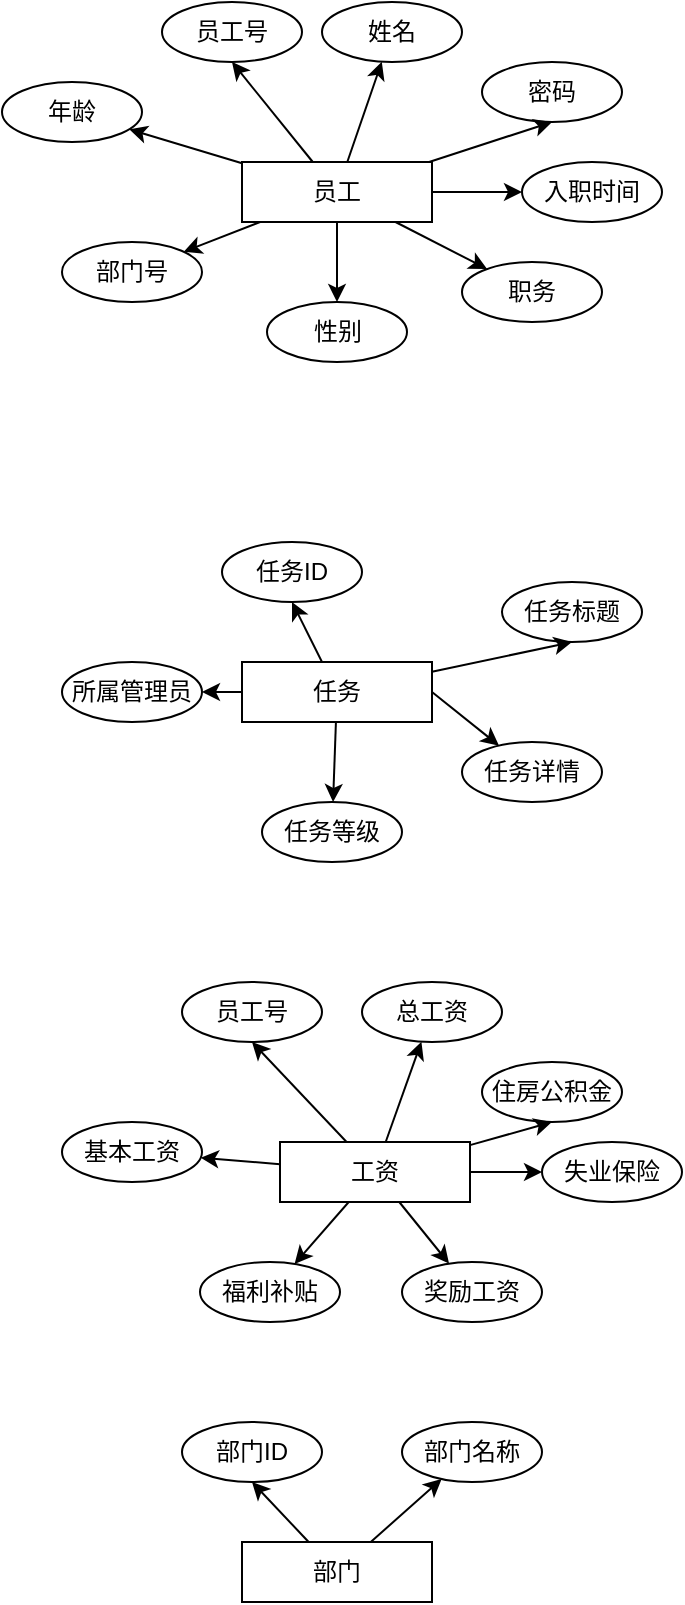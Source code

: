 <mxfile version="20.0.1" type="github"><diagram id="prtHgNgQTEPvFCAcTncT" name="Page-1"><mxGraphModel dx="976" dy="531" grid="1" gridSize="10" guides="1" tooltips="1" connect="1" arrows="1" fold="1" page="1" pageScale="1" pageWidth="827" pageHeight="1169" math="0" shadow="0"><root><mxCell id="0"/><mxCell id="1" parent="0"/><mxCell id="579KODFMOWAgZlWv-vnQ-1" value="员工" style="rounded=0;whiteSpace=wrap;html=1;" vertex="1" parent="1"><mxGeometry x="350" y="260" width="95" height="30" as="geometry"/></mxCell><mxCell id="579KODFMOWAgZlWv-vnQ-2" value="部门号" style="ellipse;whiteSpace=wrap;html=1;rounded=0;" vertex="1" parent="1"><mxGeometry x="260" y="300" width="70" height="30" as="geometry"/></mxCell><mxCell id="579KODFMOWAgZlWv-vnQ-6" value="密码" style="ellipse;whiteSpace=wrap;html=1;rounded=0;" vertex="1" parent="1"><mxGeometry x="470" y="210" width="70" height="30" as="geometry"/></mxCell><mxCell id="579KODFMOWAgZlWv-vnQ-7" value="年龄" style="ellipse;whiteSpace=wrap;html=1;rounded=0;" vertex="1" parent="1"><mxGeometry x="230" y="220" width="70" height="30" as="geometry"/></mxCell><mxCell id="579KODFMOWAgZlWv-vnQ-8" value="性别" style="ellipse;whiteSpace=wrap;html=1;rounded=0;" vertex="1" parent="1"><mxGeometry x="362.5" y="330" width="70" height="30" as="geometry"/></mxCell><mxCell id="579KODFMOWAgZlWv-vnQ-9" value="员工号" style="ellipse;whiteSpace=wrap;html=1;rounded=0;" vertex="1" parent="1"><mxGeometry x="310" y="180" width="70" height="30" as="geometry"/></mxCell><mxCell id="579KODFMOWAgZlWv-vnQ-10" value="入职时间" style="ellipse;whiteSpace=wrap;html=1;rounded=0;" vertex="1" parent="1"><mxGeometry x="490" y="260" width="70" height="30" as="geometry"/></mxCell><mxCell id="579KODFMOWAgZlWv-vnQ-11" value="姓名" style="ellipse;whiteSpace=wrap;html=1;rounded=0;" vertex="1" parent="1"><mxGeometry x="390" y="180" width="70" height="30" as="geometry"/></mxCell><mxCell id="579KODFMOWAgZlWv-vnQ-13" value="职务" style="ellipse;whiteSpace=wrap;html=1;rounded=0;" vertex="1" parent="1"><mxGeometry x="460" y="310" width="70" height="30" as="geometry"/></mxCell><mxCell id="579KODFMOWAgZlWv-vnQ-23" value="" style="endArrow=classic;html=1;rounded=0;entryX=0.5;entryY=1;entryDx=0;entryDy=0;" edge="1" parent="1" source="579KODFMOWAgZlWv-vnQ-1" target="579KODFMOWAgZlWv-vnQ-9"><mxGeometry width="50" height="50" relative="1" as="geometry"><mxPoint x="390" y="330" as="sourcePoint"/><mxPoint x="440" y="280" as="targetPoint"/></mxGeometry></mxCell><mxCell id="579KODFMOWAgZlWv-vnQ-24" value="" style="endArrow=classic;html=1;rounded=0;" edge="1" parent="1" source="579KODFMOWAgZlWv-vnQ-1" target="579KODFMOWAgZlWv-vnQ-13"><mxGeometry width="50" height="50" relative="1" as="geometry"><mxPoint x="390" y="330" as="sourcePoint"/><mxPoint x="440" y="280" as="targetPoint"/></mxGeometry></mxCell><mxCell id="579KODFMOWAgZlWv-vnQ-25" value="" style="endArrow=classic;html=1;rounded=0;exitX=1;exitY=0.5;exitDx=0;exitDy=0;" edge="1" parent="1" source="579KODFMOWAgZlWv-vnQ-1" target="579KODFMOWAgZlWv-vnQ-10"><mxGeometry width="50" height="50" relative="1" as="geometry"><mxPoint x="414" y="370" as="sourcePoint"/><mxPoint x="464" y="320" as="targetPoint"/></mxGeometry></mxCell><mxCell id="579KODFMOWAgZlWv-vnQ-26" value="" style="endArrow=classic;html=1;rounded=0;" edge="1" parent="1" source="579KODFMOWAgZlWv-vnQ-1" target="579KODFMOWAgZlWv-vnQ-8"><mxGeometry width="50" height="50" relative="1" as="geometry"><mxPoint x="430" y="380" as="sourcePoint"/><mxPoint x="480" y="330" as="targetPoint"/></mxGeometry></mxCell><mxCell id="579KODFMOWAgZlWv-vnQ-27" value="" style="endArrow=classic;html=1;rounded=0;" edge="1" parent="1" source="579KODFMOWAgZlWv-vnQ-1" target="579KODFMOWAgZlWv-vnQ-11"><mxGeometry width="50" height="50" relative="1" as="geometry"><mxPoint x="389" y="250" as="sourcePoint"/><mxPoint x="439" y="200" as="targetPoint"/></mxGeometry></mxCell><mxCell id="579KODFMOWAgZlWv-vnQ-28" value="" style="endArrow=classic;html=1;rounded=0;" edge="1" parent="1" source="579KODFMOWAgZlWv-vnQ-1" target="579KODFMOWAgZlWv-vnQ-2"><mxGeometry width="50" height="50" relative="1" as="geometry"><mxPoint x="370" y="250" as="sourcePoint"/><mxPoint x="420" y="200" as="targetPoint"/></mxGeometry></mxCell><mxCell id="579KODFMOWAgZlWv-vnQ-29" value="" style="endArrow=classic;html=1;rounded=0;entryX=0.5;entryY=1;entryDx=0;entryDy=0;" edge="1" parent="1" source="579KODFMOWAgZlWv-vnQ-1" target="579KODFMOWAgZlWv-vnQ-6"><mxGeometry width="50" height="50" relative="1" as="geometry"><mxPoint x="480" y="300" as="sourcePoint"/><mxPoint x="530" y="250" as="targetPoint"/><Array as="points"/></mxGeometry></mxCell><mxCell id="579KODFMOWAgZlWv-vnQ-30" value="" style="endArrow=classic;html=1;rounded=0;" edge="1" parent="1" source="579KODFMOWAgZlWv-vnQ-1" target="579KODFMOWAgZlWv-vnQ-7"><mxGeometry width="50" height="50" relative="1" as="geometry"><mxPoint x="389" y="260" as="sourcePoint"/><mxPoint x="439" y="210" as="targetPoint"/></mxGeometry></mxCell><mxCell id="579KODFMOWAgZlWv-vnQ-49" value="任务" style="rounded=0;whiteSpace=wrap;html=1;" vertex="1" parent="1"><mxGeometry x="350" y="510" width="95" height="30" as="geometry"/></mxCell><mxCell id="579KODFMOWAgZlWv-vnQ-51" value="任务标题" style="ellipse;whiteSpace=wrap;html=1;rounded=0;" vertex="1" parent="1"><mxGeometry x="480" y="470" width="70" height="30" as="geometry"/></mxCell><mxCell id="579KODFMOWAgZlWv-vnQ-54" value="任务ID" style="ellipse;whiteSpace=wrap;html=1;rounded=0;" vertex="1" parent="1"><mxGeometry x="340" y="450" width="70" height="30" as="geometry"/></mxCell><mxCell id="579KODFMOWAgZlWv-vnQ-55" value="任务详情" style="ellipse;whiteSpace=wrap;html=1;rounded=0;" vertex="1" parent="1"><mxGeometry x="460" y="550" width="70" height="30" as="geometry"/></mxCell><mxCell id="579KODFMOWAgZlWv-vnQ-56" value="任务等级" style="ellipse;whiteSpace=wrap;html=1;rounded=0;" vertex="1" parent="1"><mxGeometry x="360" y="580" width="70" height="30" as="geometry"/></mxCell><mxCell id="579KODFMOWAgZlWv-vnQ-57" value="所属管理员" style="ellipse;whiteSpace=wrap;html=1;rounded=0;" vertex="1" parent="1"><mxGeometry x="260" y="510" width="70" height="30" as="geometry"/></mxCell><mxCell id="579KODFMOWAgZlWv-vnQ-58" value="" style="endArrow=classic;html=1;rounded=0;entryX=0.5;entryY=1;entryDx=0;entryDy=0;" edge="1" parent="1" source="579KODFMOWAgZlWv-vnQ-49" target="579KODFMOWAgZlWv-vnQ-54"><mxGeometry width="50" height="50" relative="1" as="geometry"><mxPoint x="390" y="580" as="sourcePoint"/><mxPoint x="440" y="530" as="targetPoint"/></mxGeometry></mxCell><mxCell id="579KODFMOWAgZlWv-vnQ-59" value="" style="endArrow=classic;html=1;rounded=0;" edge="1" parent="1" source="579KODFMOWAgZlWv-vnQ-49" target="579KODFMOWAgZlWv-vnQ-57"><mxGeometry width="50" height="50" relative="1" as="geometry"><mxPoint x="390" y="580" as="sourcePoint"/><mxPoint x="440" y="530" as="targetPoint"/></mxGeometry></mxCell><mxCell id="579KODFMOWAgZlWv-vnQ-60" value="" style="endArrow=classic;html=1;rounded=0;exitX=1;exitY=0.5;exitDx=0;exitDy=0;" edge="1" parent="1" source="579KODFMOWAgZlWv-vnQ-49" target="579KODFMOWAgZlWv-vnQ-55"><mxGeometry width="50" height="50" relative="1" as="geometry"><mxPoint x="414" y="620" as="sourcePoint"/><mxPoint x="464" y="570" as="targetPoint"/></mxGeometry></mxCell><mxCell id="579KODFMOWAgZlWv-vnQ-62" value="" style="endArrow=classic;html=1;rounded=0;" edge="1" parent="1" source="579KODFMOWAgZlWv-vnQ-49" target="579KODFMOWAgZlWv-vnQ-56"><mxGeometry width="50" height="50" relative="1" as="geometry"><mxPoint x="389" y="500" as="sourcePoint"/><mxPoint x="439" y="450" as="targetPoint"/></mxGeometry></mxCell><mxCell id="579KODFMOWAgZlWv-vnQ-64" value="" style="endArrow=classic;html=1;rounded=0;entryX=0.5;entryY=1;entryDx=0;entryDy=0;" edge="1" parent="1" source="579KODFMOWAgZlWv-vnQ-49" target="579KODFMOWAgZlWv-vnQ-51"><mxGeometry width="50" height="50" relative="1" as="geometry"><mxPoint x="480" y="550" as="sourcePoint"/><mxPoint x="530" y="500" as="targetPoint"/><Array as="points"/></mxGeometry></mxCell><mxCell id="579KODFMOWAgZlWv-vnQ-66" value="工资" style="rounded=0;whiteSpace=wrap;html=1;" vertex="1" parent="1"><mxGeometry x="369" y="750" width="95" height="30" as="geometry"/></mxCell><mxCell id="579KODFMOWAgZlWv-vnQ-67" value="基本工资" style="ellipse;whiteSpace=wrap;html=1;rounded=0;" vertex="1" parent="1"><mxGeometry x="260" y="740" width="70" height="30" as="geometry"/></mxCell><mxCell id="579KODFMOWAgZlWv-vnQ-68" value="住房公积金" style="ellipse;whiteSpace=wrap;html=1;rounded=0;" vertex="1" parent="1"><mxGeometry x="470" y="710" width="70" height="30" as="geometry"/></mxCell><mxCell id="579KODFMOWAgZlWv-vnQ-70" value="福利补贴" style="ellipse;whiteSpace=wrap;html=1;rounded=0;" vertex="1" parent="1"><mxGeometry x="329" y="810" width="70" height="30" as="geometry"/></mxCell><mxCell id="579KODFMOWAgZlWv-vnQ-71" value="员工号" style="ellipse;whiteSpace=wrap;html=1;rounded=0;" vertex="1" parent="1"><mxGeometry x="320" y="670" width="70" height="30" as="geometry"/></mxCell><mxCell id="579KODFMOWAgZlWv-vnQ-72" value="失业保险" style="ellipse;whiteSpace=wrap;html=1;rounded=0;" vertex="1" parent="1"><mxGeometry x="500" y="750" width="70" height="30" as="geometry"/></mxCell><mxCell id="579KODFMOWAgZlWv-vnQ-73" value="总工资" style="ellipse;whiteSpace=wrap;html=1;rounded=0;" vertex="1" parent="1"><mxGeometry x="410" y="670" width="70" height="30" as="geometry"/></mxCell><mxCell id="579KODFMOWAgZlWv-vnQ-74" value="奖励工资" style="ellipse;whiteSpace=wrap;html=1;rounded=0;" vertex="1" parent="1"><mxGeometry x="430" y="810" width="70" height="30" as="geometry"/></mxCell><mxCell id="579KODFMOWAgZlWv-vnQ-75" value="" style="endArrow=classic;html=1;rounded=0;entryX=0.5;entryY=1;entryDx=0;entryDy=0;" edge="1" parent="1" source="579KODFMOWAgZlWv-vnQ-66" target="579KODFMOWAgZlWv-vnQ-71"><mxGeometry width="50" height="50" relative="1" as="geometry"><mxPoint x="409" y="820" as="sourcePoint"/><mxPoint x="459" y="770" as="targetPoint"/></mxGeometry></mxCell><mxCell id="579KODFMOWAgZlWv-vnQ-76" value="" style="endArrow=classic;html=1;rounded=0;" edge="1" parent="1" source="579KODFMOWAgZlWv-vnQ-66" target="579KODFMOWAgZlWv-vnQ-74"><mxGeometry width="50" height="50" relative="1" as="geometry"><mxPoint x="409" y="820" as="sourcePoint"/><mxPoint x="459" y="770" as="targetPoint"/></mxGeometry></mxCell><mxCell id="579KODFMOWAgZlWv-vnQ-77" value="" style="endArrow=classic;html=1;rounded=0;exitX=1;exitY=0.5;exitDx=0;exitDy=0;" edge="1" parent="1" source="579KODFMOWAgZlWv-vnQ-66" target="579KODFMOWAgZlWv-vnQ-72"><mxGeometry width="50" height="50" relative="1" as="geometry"><mxPoint x="433" y="860" as="sourcePoint"/><mxPoint x="483" y="810" as="targetPoint"/></mxGeometry></mxCell><mxCell id="579KODFMOWAgZlWv-vnQ-78" value="" style="endArrow=classic;html=1;rounded=0;" edge="1" parent="1" source="579KODFMOWAgZlWv-vnQ-66" target="579KODFMOWAgZlWv-vnQ-70"><mxGeometry width="50" height="50" relative="1" as="geometry"><mxPoint x="449" y="870" as="sourcePoint"/><mxPoint x="499" y="820" as="targetPoint"/></mxGeometry></mxCell><mxCell id="579KODFMOWAgZlWv-vnQ-79" value="" style="endArrow=classic;html=1;rounded=0;" edge="1" parent="1" source="579KODFMOWAgZlWv-vnQ-66" target="579KODFMOWAgZlWv-vnQ-73"><mxGeometry width="50" height="50" relative="1" as="geometry"><mxPoint x="408" y="740" as="sourcePoint"/><mxPoint x="458" y="690" as="targetPoint"/></mxGeometry></mxCell><mxCell id="579KODFMOWAgZlWv-vnQ-80" value="" style="endArrow=classic;html=1;rounded=0;" edge="1" parent="1" source="579KODFMOWAgZlWv-vnQ-66" target="579KODFMOWAgZlWv-vnQ-67"><mxGeometry width="50" height="50" relative="1" as="geometry"><mxPoint x="389" y="740" as="sourcePoint"/><mxPoint x="439" y="690" as="targetPoint"/></mxGeometry></mxCell><mxCell id="579KODFMOWAgZlWv-vnQ-81" value="" style="endArrow=classic;html=1;rounded=0;entryX=0.5;entryY=1;entryDx=0;entryDy=0;" edge="1" parent="1" source="579KODFMOWAgZlWv-vnQ-66" target="579KODFMOWAgZlWv-vnQ-68"><mxGeometry width="50" height="50" relative="1" as="geometry"><mxPoint x="499" y="790" as="sourcePoint"/><mxPoint x="549" y="740" as="targetPoint"/><Array as="points"/></mxGeometry></mxCell><mxCell id="579KODFMOWAgZlWv-vnQ-83" value="部门" style="rounded=0;whiteSpace=wrap;html=1;" vertex="1" parent="1"><mxGeometry x="350" y="950" width="95" height="30" as="geometry"/></mxCell><mxCell id="579KODFMOWAgZlWv-vnQ-85" value="部门ID" style="ellipse;whiteSpace=wrap;html=1;rounded=0;" vertex="1" parent="1"><mxGeometry x="320" y="890" width="70" height="30" as="geometry"/></mxCell><mxCell id="579KODFMOWAgZlWv-vnQ-88" value="部门名称" style="ellipse;whiteSpace=wrap;html=1;rounded=0;" vertex="1" parent="1"><mxGeometry x="430" y="890" width="70" height="30" as="geometry"/></mxCell><mxCell id="579KODFMOWAgZlWv-vnQ-89" value="" style="endArrow=classic;html=1;rounded=0;entryX=0.5;entryY=1;entryDx=0;entryDy=0;" edge="1" parent="1" source="579KODFMOWAgZlWv-vnQ-83" target="579KODFMOWAgZlWv-vnQ-85"><mxGeometry width="50" height="50" relative="1" as="geometry"><mxPoint x="390" y="1020" as="sourcePoint"/><mxPoint x="440" y="970" as="targetPoint"/></mxGeometry></mxCell><mxCell id="579KODFMOWAgZlWv-vnQ-90" value="" style="endArrow=classic;html=1;rounded=0;" edge="1" parent="1" source="579KODFMOWAgZlWv-vnQ-83" target="579KODFMOWAgZlWv-vnQ-88"><mxGeometry width="50" height="50" relative="1" as="geometry"><mxPoint x="390" y="1020" as="sourcePoint"/><mxPoint x="440" y="970" as="targetPoint"/></mxGeometry></mxCell></root></mxGraphModel></diagram></mxfile>